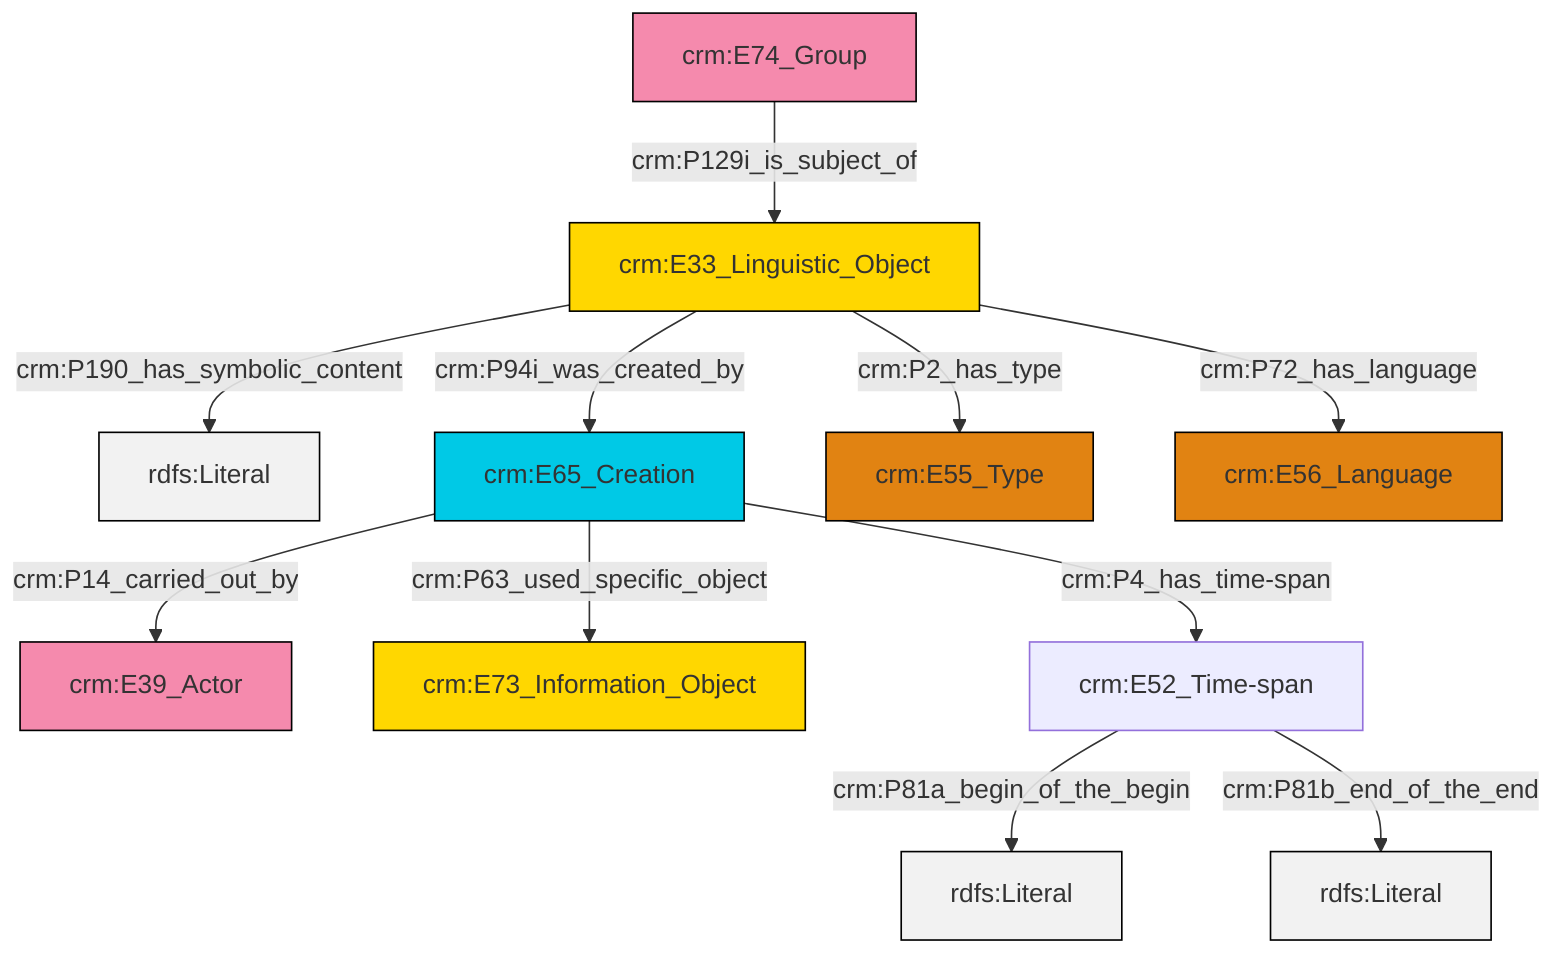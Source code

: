 graph TD
classDef Literal fill:#f2f2f2,stroke:#000000;
classDef CRM_Entity fill:#FFFFFF,stroke:#000000;
classDef Temporal_Entity fill:#00C9E6, stroke:#000000;
classDef Type fill:#E18312, stroke:#000000;
classDef Time-Span fill:#2C9C91, stroke:#000000;
classDef Appellation fill:#FFEB7F, stroke:#000000;
classDef Place fill:#008836, stroke:#000000;
classDef Persistent_Item fill:#B266B2, stroke:#000000;
classDef Conceptual_Object fill:#FFD700, stroke:#000000;
classDef Physical_Thing fill:#D2B48C, stroke:#000000;
classDef Actor fill:#f58aad, stroke:#000000;
classDef PC_Classes fill:#4ce600, stroke:#000000;
classDef Multi fill:#cccccc,stroke:#000000;

2["crm:E33_Linguistic_Object"]:::Conceptual_Object -->|crm:P190_has_symbolic_content| 3[rdfs:Literal]:::Literal
4["crm:E65_Creation"]:::Temporal_Entity -->|crm:P63_used_specific_object| 5["crm:E73_Information_Object"]:::Conceptual_Object
2["crm:E33_Linguistic_Object"]:::Conceptual_Object -->|crm:P94i_was_created_by| 4["crm:E65_Creation"]:::Temporal_Entity
6["crm:E52_Time-span"]:::Default -->|crm:P81a_begin_of_the_begin| 7[rdfs:Literal]:::Literal
6["crm:E52_Time-span"]:::Default -->|crm:P81b_end_of_the_end| 10[rdfs:Literal]:::Literal
2["crm:E33_Linguistic_Object"]:::Conceptual_Object -->|crm:P2_has_type| 8["crm:E55_Type"]:::Type
4["crm:E65_Creation"]:::Temporal_Entity -->|crm:P14_carried_out_by| 0["crm:E39_Actor"]:::Actor
4["crm:E65_Creation"]:::Temporal_Entity -->|crm:P4_has_time-span| 6["crm:E52_Time-span"]:::Default
16["crm:E74_Group"]:::Actor -->|crm:P129i_is_subject_of| 2["crm:E33_Linguistic_Object"]:::Conceptual_Object
2["crm:E33_Linguistic_Object"]:::Conceptual_Object -->|crm:P72_has_language| 14["crm:E56_Language"]:::Type